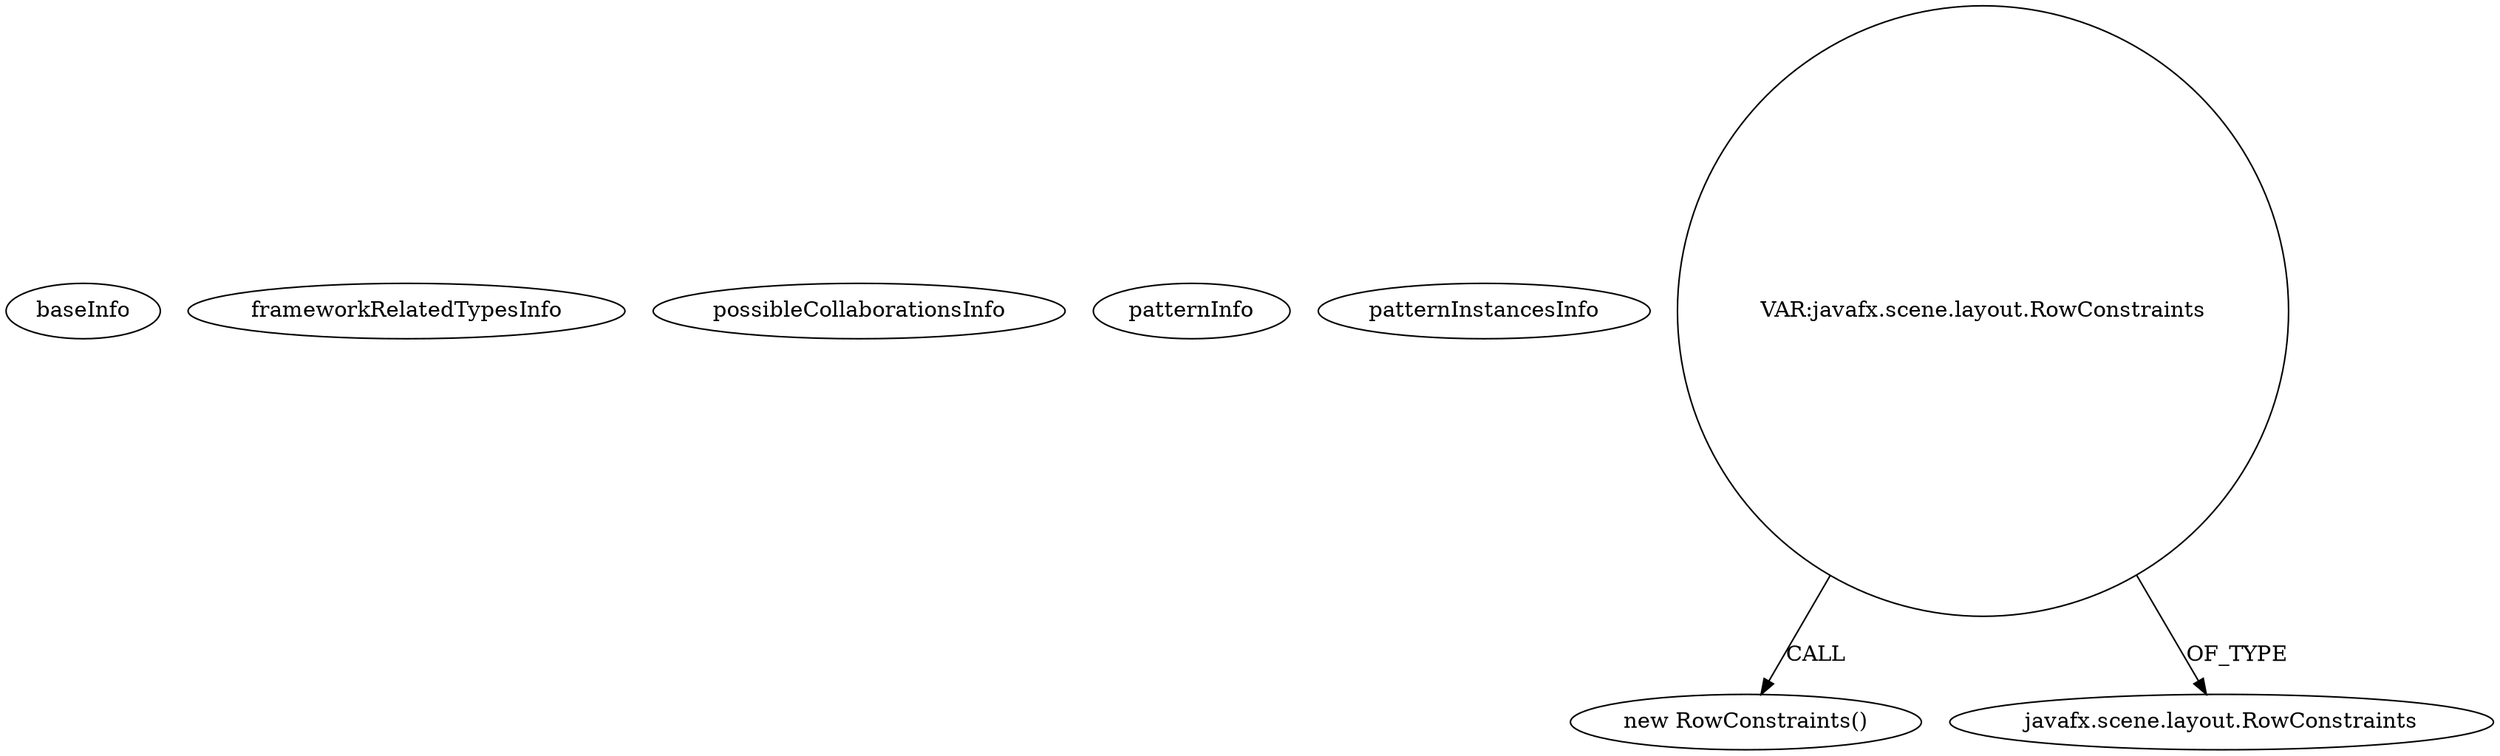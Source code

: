 digraph {
baseInfo[graphId=4035,category="pattern",isAnonymous=false,possibleRelation=false]
frameworkRelatedTypesInfo[]
possibleCollaborationsInfo[]
patternInfo[frequency=2.0,patternRootClient=null]
patternInstancesInfo[0="lochmis-checkers~/lochmis-checkers/checkers-master/checkersGUI/src/checkersgui/CheckersGUI.java~CheckersGUI~3497",1="FChapeau-RMI_Connect4~/FChapeau-RMI_Connect4/RMI_Connect4-master/src/main/java/client/mainView/MainViewController.java~MainViewController~452"]
14[label="new RowConstraints()",vertexType="CONSTRUCTOR_CALL",isFrameworkType=false]
15[label="VAR:javafx.scene.layout.RowConstraints",vertexType="VARIABLE_EXPRESION",isFrameworkType=false,shape=circle]
16[label="javafx.scene.layout.RowConstraints",vertexType="FRAMEWORK_CLASS_TYPE",isFrameworkType=false]
15->16[label="OF_TYPE"]
15->14[label="CALL"]
}
